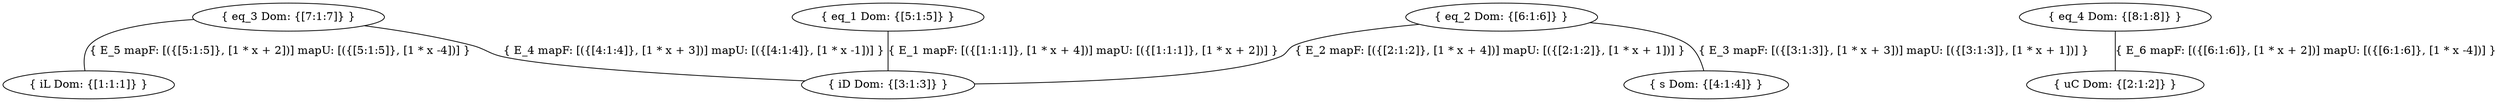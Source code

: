 digraph G{
    ratio="fill"
    node[shape="ellipse"]
    iL [label="{ iL Dom: {[1:1:1]} }"]
    uC [label="{ uC Dom: {[2:1:2]} }"]
    iD [label="{ iD Dom: {[3:1:3]} }"]
    s [label="{ s Dom: {[4:1:4]} }"]
    eq_1 [label="{ eq_1 Dom: {[5:1:5]} }"]
    eq_2 [label="{ eq_2 Dom: {[6:1:6]} }"]
    eq_3 [label="{ eq_3 Dom: {[7:1:7]} }"]
    eq_4 [label="{ eq_4 Dom: {[8:1:8]} }"]
    
eq_1 -> iD [label="{ E_1 mapF: [({[1:1:1]}, [1 * x + 4])] mapU: [({[1:1:1]}, [1 * x + 2])] }", arrowhead="none"]
    eq_2 -> iD [label="{ E_2 mapF: [({[2:1:2]}, [1 * x + 4])] mapU: [({[2:1:2]}, [1 * x + 1])] }", arrowhead="none"]
    eq_2 -> s [label="{ E_3 mapF: [({[3:1:3]}, [1 * x + 3])] mapU: [({[3:1:3]}, [1 * x + 1])] }", arrowhead="none"]
    eq_3 -> iD [label="{ E_4 mapF: [({[4:1:4]}, [1 * x + 3])] mapU: [({[4:1:4]}, [1 * x -1])] }", arrowhead="none"]
    eq_3 -> iL [label="{ E_5 mapF: [({[5:1:5]}, [1 * x + 2])] mapU: [({[5:1:5]}, [1 * x -4])] }", arrowhead="none"]
    eq_4 -> uC [label="{ E_6 mapF: [({[6:1:6]}, [1 * x + 2])] mapU: [({[6:1:6]}, [1 * x -4])] }", arrowhead="none"]
    
}
